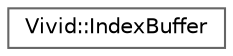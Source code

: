 digraph "Graphical Class Hierarchy"
{
 // LATEX_PDF_SIZE
  bgcolor="transparent";
  edge [fontname=Helvetica,fontsize=10,labelfontname=Helvetica,labelfontsize=10];
  node [fontname=Helvetica,fontsize=10,shape=box,height=0.2,width=0.4];
  rankdir="LR";
  Node0 [label="Vivid::IndexBuffer",height=0.2,width=0.4,color="grey40", fillcolor="white", style="filled",URL="$class_vivid_1_1_index_buffer.html",tooltip=" "];
}
